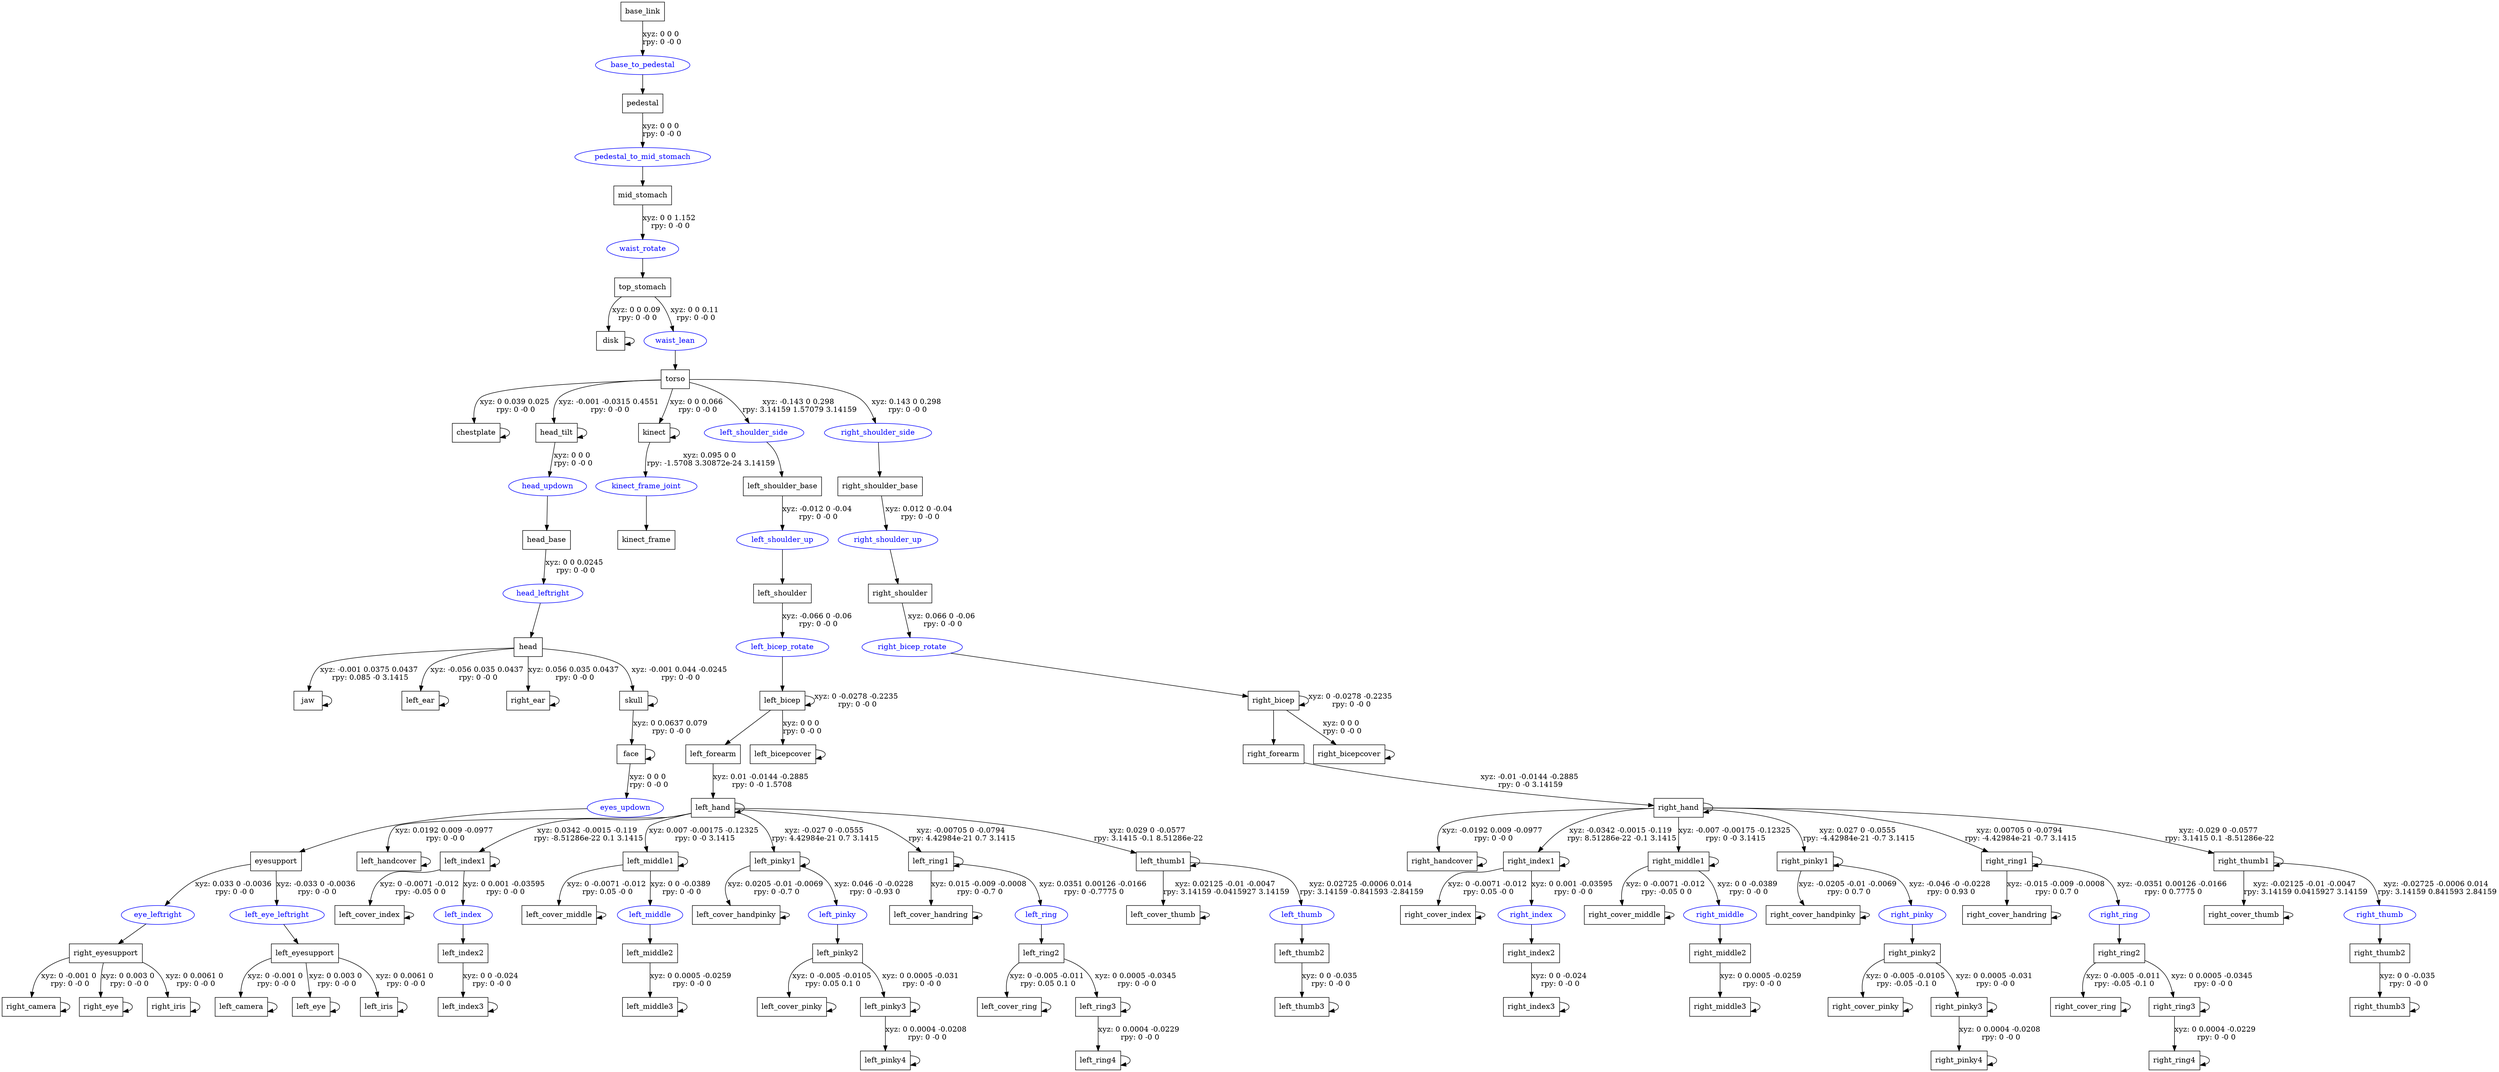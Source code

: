 digraph G {
node [shape=box];
"base_link" [label="base_link"];
"pedestal" [label="pedestal"];
"mid_stomach" [label="mid_stomach"];
"top_stomach" [label="top_stomach"];
"disk" [label="disk"];
"torso" [label="torso"];
"chestplate" [label="chestplate"];
"head_tilt" [label="head_tilt"];
"head_base" [label="head_base"];
"head" [label="head"];
"jaw" [label="jaw"];
"left_ear" [label="left_ear"];
"right_ear" [label="right_ear"];
"skull" [label="skull"];
"face" [label="face"];
"eyesupport" [label="eyesupport"];
"right_eyesupport" [label="right_eyesupport"];
"right_camera" [label="right_camera"];
"right_eye" [label="right_eye"];
"right_iris" [label="right_iris"];
"left_eyesupport" [label="left_eyesupport"];
"left_camera" [label="left_camera"];
"left_eye" [label="left_eye"];
"left_iris" [label="left_iris"];
"kinect" [label="kinect"];
"kinect_frame" [label="kinect_frame"];
"left_shoulder_base" [label="left_shoulder_base"];
"left_shoulder" [label="left_shoulder"];
"left_bicep" [label="left_bicep"];
"left_forearm" [label="left_forearm"];
"left_hand" [label="left_hand"];
"left_handcover" [label="left_handcover"];
"left_index1" [label="left_index1"];
"left_cover_index" [label="left_cover_index"];
"left_index2" [label="left_index2"];
"left_index3" [label="left_index3"];
"left_middle1" [label="left_middle1"];
"left_cover_middle" [label="left_cover_middle"];
"left_middle2" [label="left_middle2"];
"left_middle3" [label="left_middle3"];
"left_pinky1" [label="left_pinky1"];
"left_cover_handpinky" [label="left_cover_handpinky"];
"left_pinky2" [label="left_pinky2"];
"left_cover_pinky" [label="left_cover_pinky"];
"left_pinky3" [label="left_pinky3"];
"left_pinky4" [label="left_pinky4"];
"left_ring1" [label="left_ring1"];
"left_cover_handring" [label="left_cover_handring"];
"left_ring2" [label="left_ring2"];
"left_cover_ring" [label="left_cover_ring"];
"left_ring3" [label="left_ring3"];
"left_ring4" [label="left_ring4"];
"left_thumb1" [label="left_thumb1"];
"left_cover_thumb" [label="left_cover_thumb"];
"left_thumb2" [label="left_thumb2"];
"left_thumb3" [label="left_thumb3"];
"left_bicepcover" [label="left_bicepcover"];
"right_shoulder_base" [label="right_shoulder_base"];
"right_shoulder" [label="right_shoulder"];
"right_bicep" [label="right_bicep"];
"right_forearm" [label="right_forearm"];
"right_hand" [label="right_hand"];
"right_handcover" [label="right_handcover"];
"right_index1" [label="right_index1"];
"right_cover_index" [label="right_cover_index"];
"right_index2" [label="right_index2"];
"right_index3" [label="right_index3"];
"right_middle1" [label="right_middle1"];
"right_cover_middle" [label="right_cover_middle"];
"right_middle2" [label="right_middle2"];
"right_middle3" [label="right_middle3"];
"right_pinky1" [label="right_pinky1"];
"right_cover_handpinky" [label="right_cover_handpinky"];
"right_pinky2" [label="right_pinky2"];
"right_cover_pinky" [label="right_cover_pinky"];
"right_pinky3" [label="right_pinky3"];
"right_pinky4" [label="right_pinky4"];
"right_ring1" [label="right_ring1"];
"right_cover_handring" [label="right_cover_handring"];
"right_ring2" [label="right_ring2"];
"right_cover_ring" [label="right_cover_ring"];
"right_ring3" [label="right_ring3"];
"right_ring4" [label="right_ring4"];
"right_thumb1" [label="right_thumb1"];
"right_cover_thumb" [label="right_cover_thumb"];
"right_thumb2" [label="right_thumb2"];
"right_thumb3" [label="right_thumb3"];
"right_bicepcover" [label="right_bicepcover"];
node [shape=ellipse, color=blue, fontcolor=blue];
"base_link" -> "base_to_pedestal" [label="xyz: 0 0 0 \nrpy: 0 -0 0"]
"base_to_pedestal" -> "pedestal"
"pedestal" -> "pedestal_to_mid_stomach" [label="xyz: 0 0 0 \nrpy: 0 -0 0"]
"pedestal_to_mid_stomach" -> "mid_stomach"
"mid_stomach" -> "waist_rotate" [label="xyz: 0 0 1.152 \nrpy: 0 -0 0"]
"waist_rotate" -> "top_stomach"
"top_stomach" -> "disk" [label="xyz: 0 0 0.09 \nrpy: 0 -0 0"]
"disk" -> "disk"
"top_stomach" -> "waist_lean" [label="xyz: 0 0 0.11 \nrpy: 0 -0 0"]
"waist_lean" -> "torso"
"torso" -> "chestplate" [label="xyz: 0 0.039 0.025 \nrpy: 0 -0 0"]
"chestplate" -> "chestplate"
"torso" -> "head_tilt" [label="xyz: -0.001 -0.0315 0.4551 \nrpy: 0 -0 0"]
"head_tilt" -> "head_tilt"
"head_tilt" -> "head_updown" [label="xyz: 0 0 0 \nrpy: 0 -0 0"]
"head_updown" -> "head_base"
"head_base" -> "head_leftright" [label="xyz: 0 0 0.0245 \nrpy: 0 -0 0"]
"head_leftright" -> "head"
"head" -> "jaw" [label="xyz: -0.001 0.0375 0.0437 \nrpy: 0.085 -0 3.1415"]
"jaw" -> "jaw"
"head" -> "left_ear" [label="xyz: -0.056 0.035 0.0437 \nrpy: 0 -0 0"]
"left_ear" -> "left_ear"
"head" -> "right_ear" [label="xyz: 0.056 0.035 0.0437 \nrpy: 0 -0 0"]
"right_ear" -> "right_ear"
"head" -> "skull" [label="xyz: -0.001 0.044 -0.0245 \nrpy: 0 -0 0"]
"skull" -> "skull"
"skull" -> "face" [label="xyz: 0 0.0637 0.079 \nrpy: 0 -0 0"]
"face" -> "face"
"face" -> "eyes_updown" [label="xyz: 0 0 0 \nrpy: 0 -0 0"]
"eyes_updown" -> "eyesupport"
"eyesupport" -> "eye_leftright" [label="xyz: 0.033 0 -0.0036 \nrpy: 0 -0 0"]
"eye_leftright" -> "right_eyesupport"
"right_eyesupport" -> "right_camera" [label="xyz: 0 -0.001 0 \nrpy: 0 -0 0"]
"right_camera" -> "right_camera"
"right_eyesupport" -> "right_eye" [label="xyz: 0 0.003 0 \nrpy: 0 -0 0"]
"right_eye" -> "right_eye"
"right_eyesupport" -> "right_iris" [label="xyz: 0 0.0061 0 \nrpy: 0 -0 0"]
"right_iris" -> "right_iris"
"eyesupport" -> "left_eye_leftright" [label="xyz: -0.033 0 -0.0036 \nrpy: 0 -0 0"]
"left_eye_leftright" -> "left_eyesupport"
"left_eyesupport" -> "left_camera" [label="xyz: 0 -0.001 0 \nrpy: 0 -0 0"]
"left_camera" -> "left_camera"
"left_eyesupport" -> "left_eye" [label="xyz: 0 0.003 0 \nrpy: 0 -0 0"]
"left_eye" -> "left_eye"
"left_eyesupport" -> "left_iris" [label="xyz: 0 0.0061 0 \nrpy: 0 -0 0"]
"left_iris" -> "left_iris"
"torso" -> "kinect" [label="xyz: 0 0 0.066 \nrpy: 0 -0 0"]
"kinect" -> "kinect"
"kinect" -> "kinect_frame_joint" [label="xyz: 0.095 0 0 \nrpy: -1.5708 3.30872e-24 3.14159"]
"kinect_frame_joint" -> "kinect_frame"
"torso" -> "left_shoulder_side" [label="xyz: -0.143 0 0.298 \nrpy: 3.14159 1.57079 3.14159"]
"left_shoulder_side" -> "left_shoulder_base"
"left_shoulder_base" -> "left_shoulder_up" [label="xyz: -0.012 0 -0.04 \nrpy: 0 -0 0"]
"left_shoulder_up" -> "left_shoulder"
"left_shoulder" -> "left_bicep_rotate" [label="xyz: -0.066 0 -0.06 \nrpy: 0 -0 0"]
"left_bicep_rotate" -> "left_bicep"
"left_bicep" -> "left_bicep" [label="xyz: 0 -0.0278 -0.2235 \nrpy: 0 -0 0"]
"left_bicep" -> "left_forearm"
"left_forearm" -> "left_hand" [label="xyz: 0.01 -0.0144 -0.2885 \nrpy: 0 -0 1.5708"]
"left_hand" -> "left_hand"
"left_hand" -> "left_handcover" [label="xyz: 0.0192 0.009 -0.0977 \nrpy: 0 -0 0"]
"left_handcover" -> "left_handcover"
"left_hand" -> "left_index1" [label="xyz: 0.0342 -0.0015 -0.119 \nrpy: -8.51286e-22 0.1 3.1415"]
"left_index1" -> "left_index1"
"left_index1" -> "left_cover_index" [label="xyz: 0 -0.0071 -0.012 \nrpy: -0.05 0 0"]
"left_cover_index" -> "left_cover_index"
"left_index1" -> "left_index" [label="xyz: 0 0.001 -0.03595 \nrpy: 0 -0 0"]
"left_index" -> "left_index2"
"left_index2" -> "left_index3" [label="xyz: 0 0 -0.024 \nrpy: 0 -0 0"]
"left_index3" -> "left_index3"
"left_hand" -> "left_middle1" [label="xyz: 0.007 -0.00175 -0.12325 \nrpy: 0 -0 3.1415"]
"left_middle1" -> "left_middle1"
"left_middle1" -> "left_cover_middle" [label="xyz: 0 -0.0071 -0.012 \nrpy: 0.05 -0 0"]
"left_cover_middle" -> "left_cover_middle"
"left_middle1" -> "left_middle" [label="xyz: 0 0 -0.0389 \nrpy: 0 -0 0"]
"left_middle" -> "left_middle2"
"left_middle2" -> "left_middle3" [label="xyz: 0 0.0005 -0.0259 \nrpy: 0 -0 0"]
"left_middle3" -> "left_middle3"
"left_hand" -> "left_pinky1" [label="xyz: -0.027 0 -0.0555 \nrpy: 4.42984e-21 0.7 3.1415"]
"left_pinky1" -> "left_pinky1"
"left_pinky1" -> "left_cover_handpinky" [label="xyz: 0.0205 -0.01 -0.0069 \nrpy: 0 -0.7 0"]
"left_cover_handpinky" -> "left_cover_handpinky"
"left_pinky1" -> "left_pinky" [label="xyz: 0.046 -0 -0.0228 \nrpy: 0 -0.93 0"]
"left_pinky" -> "left_pinky2"
"left_pinky2" -> "left_cover_pinky" [label="xyz: 0 -0.005 -0.0105 \nrpy: 0.05 0.1 0"]
"left_cover_pinky" -> "left_cover_pinky"
"left_pinky2" -> "left_pinky3" [label="xyz: 0 0.0005 -0.031 \nrpy: 0 -0 0"]
"left_pinky3" -> "left_pinky3"
"left_pinky3" -> "left_pinky4" [label="xyz: 0 0.0004 -0.0208 \nrpy: 0 -0 0"]
"left_pinky4" -> "left_pinky4"
"left_hand" -> "left_ring1" [label="xyz: -0.00705 0 -0.0794 \nrpy: 4.42984e-21 0.7 3.1415"]
"left_ring1" -> "left_ring1"
"left_ring1" -> "left_cover_handring" [label="xyz: 0.015 -0.009 -0.0008 \nrpy: 0 -0.7 0"]
"left_cover_handring" -> "left_cover_handring"
"left_ring1" -> "left_ring" [label="xyz: 0.0351 0.00126 -0.0166 \nrpy: 0 -0.7775 0"]
"left_ring" -> "left_ring2"
"left_ring2" -> "left_cover_ring" [label="xyz: 0 -0.005 -0.011 \nrpy: 0.05 0.1 0"]
"left_cover_ring" -> "left_cover_ring"
"left_ring2" -> "left_ring3" [label="xyz: 0 0.0005 -0.0345 \nrpy: 0 -0 0"]
"left_ring3" -> "left_ring3"
"left_ring3" -> "left_ring4" [label="xyz: 0 0.0004 -0.0229 \nrpy: 0 -0 0"]
"left_ring4" -> "left_ring4"
"left_hand" -> "left_thumb1" [label="xyz: 0.029 0 -0.0577 \nrpy: 3.1415 -0.1 8.51286e-22"]
"left_thumb1" -> "left_thumb1"
"left_thumb1" -> "left_cover_thumb" [label="xyz: 0.02125 -0.01 -0.0047 \nrpy: 3.14159 -0.0415927 3.14159"]
"left_cover_thumb" -> "left_cover_thumb"
"left_thumb1" -> "left_thumb" [label="xyz: 0.02725 -0.0006 0.014 \nrpy: 3.14159 -0.841593 -2.84159"]
"left_thumb" -> "left_thumb2"
"left_thumb2" -> "left_thumb3" [label="xyz: 0 0 -0.035 \nrpy: 0 -0 0"]
"left_thumb3" -> "left_thumb3"
"left_bicep" -> "left_bicepcover" [label="xyz: 0 0 0 \nrpy: 0 -0 0"]
"left_bicepcover" -> "left_bicepcover"
"torso" -> "right_shoulder_side" [label="xyz: 0.143 0 0.298 \nrpy: 0 -0 0"]
"right_shoulder_side" -> "right_shoulder_base"
"right_shoulder_base" -> "right_shoulder_up" [label="xyz: 0.012 0 -0.04 \nrpy: 0 -0 0"]
"right_shoulder_up" -> "right_shoulder"
"right_shoulder" -> "right_bicep_rotate" [label="xyz: 0.066 0 -0.06 \nrpy: 0 -0 0"]
"right_bicep_rotate" -> "right_bicep"
"right_bicep" -> "right_bicep" [label="xyz: 0 -0.0278 -0.2235 \nrpy: 0 -0 0"]
"right_bicep" -> "right_forearm"
"right_forearm" -> "right_hand" [label="xyz: -0.01 -0.0144 -0.2885 \nrpy: 0 -0 3.14159"]
"right_hand" -> "right_hand"
"right_hand" -> "right_handcover" [label="xyz: -0.0192 0.009 -0.0977 \nrpy: 0 -0 0"]
"right_handcover" -> "right_handcover"
"right_hand" -> "right_index1" [label="xyz: -0.0342 -0.0015 -0.119 \nrpy: 8.51286e-22 -0.1 3.1415"]
"right_index1" -> "right_index1"
"right_index1" -> "right_cover_index" [label="xyz: 0 -0.0071 -0.012 \nrpy: 0.05 -0 0"]
"right_cover_index" -> "right_cover_index"
"right_index1" -> "right_index" [label="xyz: 0 0.001 -0.03595 \nrpy: 0 -0 0"]
"right_index" -> "right_index2"
"right_index2" -> "right_index3" [label="xyz: 0 0 -0.024 \nrpy: 0 -0 0"]
"right_index3" -> "right_index3"
"right_hand" -> "right_middle1" [label="xyz: -0.007 -0.00175 -0.12325 \nrpy: 0 -0 3.1415"]
"right_middle1" -> "right_middle1"
"right_middle1" -> "right_cover_middle" [label="xyz: 0 -0.0071 -0.012 \nrpy: -0.05 0 0"]
"right_cover_middle" -> "right_cover_middle"
"right_middle1" -> "right_middle" [label="xyz: 0 0 -0.0389 \nrpy: 0 -0 0"]
"right_middle" -> "right_middle2"
"right_middle2" -> "right_middle3" [label="xyz: 0 0.0005 -0.0259 \nrpy: 0 -0 0"]
"right_middle3" -> "right_middle3"
"right_hand" -> "right_pinky1" [label="xyz: 0.027 0 -0.0555 \nrpy: -4.42984e-21 -0.7 3.1415"]
"right_pinky1" -> "right_pinky1"
"right_pinky1" -> "right_cover_handpinky" [label="xyz: -0.0205 -0.01 -0.0069 \nrpy: 0 0.7 0"]
"right_cover_handpinky" -> "right_cover_handpinky"
"right_pinky1" -> "right_pinky" [label="xyz: -0.046 -0 -0.0228 \nrpy: 0 0.93 0"]
"right_pinky" -> "right_pinky2"
"right_pinky2" -> "right_cover_pinky" [label="xyz: 0 -0.005 -0.0105 \nrpy: -0.05 -0.1 0"]
"right_cover_pinky" -> "right_cover_pinky"
"right_pinky2" -> "right_pinky3" [label="xyz: 0 0.0005 -0.031 \nrpy: 0 -0 0"]
"right_pinky3" -> "right_pinky3"
"right_pinky3" -> "right_pinky4" [label="xyz: 0 0.0004 -0.0208 \nrpy: 0 -0 0"]
"right_pinky4" -> "right_pinky4"
"right_hand" -> "right_ring1" [label="xyz: 0.00705 0 -0.0794 \nrpy: -4.42984e-21 -0.7 3.1415"]
"right_ring1" -> "right_ring1"
"right_ring1" -> "right_cover_handring" [label="xyz: -0.015 -0.009 -0.0008 \nrpy: 0 0.7 0"]
"right_cover_handring" -> "right_cover_handring"
"right_ring1" -> "right_ring" [label="xyz: -0.0351 0.00126 -0.0166 \nrpy: 0 0.7775 0"]
"right_ring" -> "right_ring2"
"right_ring2" -> "right_cover_ring" [label="xyz: 0 -0.005 -0.011 \nrpy: -0.05 -0.1 0"]
"right_cover_ring" -> "right_cover_ring"
"right_ring2" -> "right_ring3" [label="xyz: 0 0.0005 -0.0345 \nrpy: 0 -0 0"]
"right_ring3" -> "right_ring3"
"right_ring3" -> "right_ring4" [label="xyz: 0 0.0004 -0.0229 \nrpy: 0 -0 0"]
"right_ring4" -> "right_ring4"
"right_hand" -> "right_thumb1" [label="xyz: -0.029 0 -0.0577 \nrpy: 3.1415 0.1 -8.51286e-22"]
"right_thumb1" -> "right_thumb1"
"right_thumb1" -> "right_cover_thumb" [label="xyz: -0.02125 -0.01 -0.0047 \nrpy: 3.14159 0.0415927 3.14159"]
"right_cover_thumb" -> "right_cover_thumb"
"right_thumb1" -> "right_thumb" [label="xyz: -0.02725 -0.0006 0.014 \nrpy: 3.14159 0.841593 2.84159"]
"right_thumb" -> "right_thumb2"
"right_thumb2" -> "right_thumb3" [label="xyz: 0 0 -0.035 \nrpy: 0 -0 0"]
"right_thumb3" -> "right_thumb3"
"right_bicep" -> "right_bicepcover" [label="xyz: 0 0 0 \nrpy: 0 -0 0"]
"right_bicepcover" -> "right_bicepcover"
}
